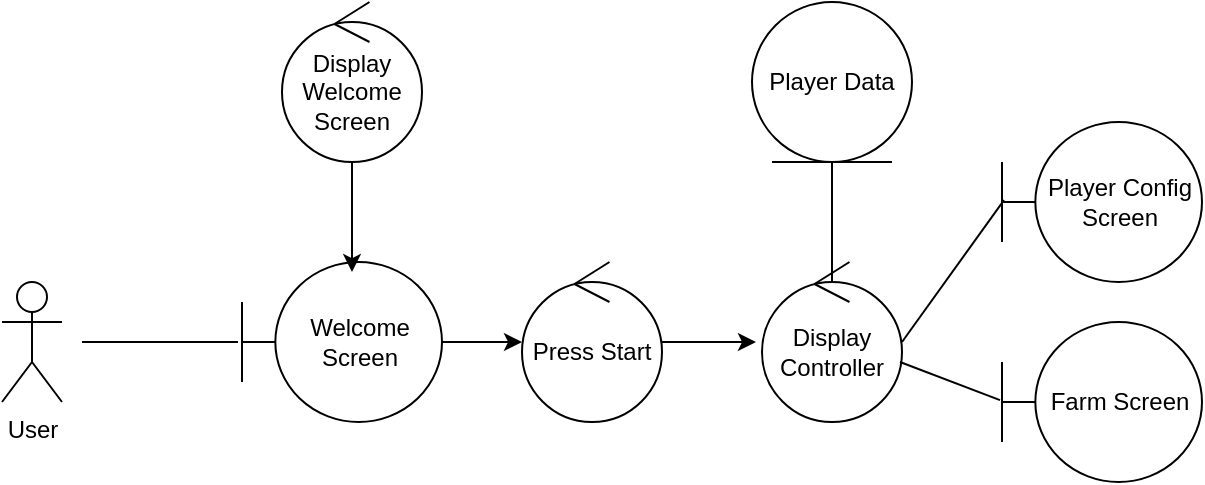 <mxfile version="13.7.9" type="device"><diagram id="LD0-LlNp-73SWZuQEakS" name="Page-1"><mxGraphModel dx="1422" dy="762" grid="1" gridSize="10" guides="1" tooltips="1" connect="1" arrows="1" fold="1" page="1" pageScale="1" pageWidth="850" pageHeight="1100" math="0" shadow="0"><root><mxCell id="0"/><mxCell id="1" parent="0"/><mxCell id="_i8F9SEJg1JnyqMcilov-19" style="edgeStyle=orthogonalEdgeStyle;rounded=0;orthogonalLoop=1;jettySize=auto;html=1;entryX=0;entryY=0.5;entryDx=0;entryDy=0;entryPerimeter=0;" edge="1" parent="1" source="_i8F9SEJg1JnyqMcilov-2" target="_i8F9SEJg1JnyqMcilov-13"><mxGeometry relative="1" as="geometry"/></mxCell><mxCell id="_i8F9SEJg1JnyqMcilov-2" value="Welcome Screen" style="shape=umlBoundary;whiteSpace=wrap;html=1;" vertex="1" parent="1"><mxGeometry x="240" y="220" width="100" height="80" as="geometry"/></mxCell><mxCell id="_i8F9SEJg1JnyqMcilov-4" value="User&lt;br&gt;" style="shape=umlActor;verticalLabelPosition=bottom;verticalAlign=top;html=1;" vertex="1" parent="1"><mxGeometry x="120" y="230" width="30" height="60" as="geometry"/></mxCell><mxCell id="_i8F9SEJg1JnyqMcilov-6" value="" style="endArrow=none;html=1;entryX=-0.02;entryY=0.5;entryDx=0;entryDy=0;entryPerimeter=0;" edge="1" parent="1" target="_i8F9SEJg1JnyqMcilov-2"><mxGeometry width="50" height="50" relative="1" as="geometry"><mxPoint x="160" y="260" as="sourcePoint"/><mxPoint x="200" y="210" as="targetPoint"/></mxGeometry></mxCell><mxCell id="_i8F9SEJg1JnyqMcilov-8" value="Player Config Screen" style="shape=umlBoundary;whiteSpace=wrap;html=1;" vertex="1" parent="1"><mxGeometry x="620" y="150" width="100" height="80" as="geometry"/></mxCell><mxCell id="_i8F9SEJg1JnyqMcilov-9" value="Farm Screen" style="shape=umlBoundary;whiteSpace=wrap;html=1;" vertex="1" parent="1"><mxGeometry x="620" y="250" width="100" height="80" as="geometry"/></mxCell><mxCell id="_i8F9SEJg1JnyqMcilov-10" value="Player Data" style="ellipse;shape=umlEntity;whiteSpace=wrap;html=1;" vertex="1" parent="1"><mxGeometry x="495" y="90" width="80" height="80" as="geometry"/></mxCell><mxCell id="_i8F9SEJg1JnyqMcilov-18" style="edgeStyle=orthogonalEdgeStyle;rounded=0;orthogonalLoop=1;jettySize=auto;html=1;entryX=0.55;entryY=0.063;entryDx=0;entryDy=0;entryPerimeter=0;" edge="1" parent="1" source="_i8F9SEJg1JnyqMcilov-11" target="_i8F9SEJg1JnyqMcilov-2"><mxGeometry relative="1" as="geometry"/></mxCell><mxCell id="_i8F9SEJg1JnyqMcilov-11" value="Display Welcome Screen" style="ellipse;shape=umlControl;whiteSpace=wrap;html=1;" vertex="1" parent="1"><mxGeometry x="260" y="90" width="70" height="80" as="geometry"/></mxCell><mxCell id="_i8F9SEJg1JnyqMcilov-22" style="edgeStyle=orthogonalEdgeStyle;rounded=0;orthogonalLoop=1;jettySize=auto;html=1;entryX=-0.043;entryY=0.5;entryDx=0;entryDy=0;entryPerimeter=0;" edge="1" parent="1" source="_i8F9SEJg1JnyqMcilov-13" target="_i8F9SEJg1JnyqMcilov-17"><mxGeometry relative="1" as="geometry"/></mxCell><mxCell id="_i8F9SEJg1JnyqMcilov-13" value="Press Start" style="ellipse;shape=umlControl;whiteSpace=wrap;html=1;" vertex="1" parent="1"><mxGeometry x="380" y="220" width="70" height="80" as="geometry"/></mxCell><mxCell id="_i8F9SEJg1JnyqMcilov-17" value="Display Controller" style="ellipse;shape=umlControl;whiteSpace=wrap;html=1;" vertex="1" parent="1"><mxGeometry x="500" y="220" width="70" height="80" as="geometry"/></mxCell><mxCell id="_i8F9SEJg1JnyqMcilov-25" value="" style="endArrow=none;html=1;entryX=0.01;entryY=0.488;entryDx=0;entryDy=0;entryPerimeter=0;" edge="1" parent="1" target="_i8F9SEJg1JnyqMcilov-8"><mxGeometry width="50" height="50" relative="1" as="geometry"><mxPoint x="570" y="260" as="sourcePoint"/><mxPoint x="620" y="210" as="targetPoint"/></mxGeometry></mxCell><mxCell id="_i8F9SEJg1JnyqMcilov-26" value="" style="endArrow=none;html=1;entryX=0.5;entryY=1;entryDx=0;entryDy=0;" edge="1" parent="1" target="_i8F9SEJg1JnyqMcilov-10"><mxGeometry width="50" height="50" relative="1" as="geometry"><mxPoint x="535" y="230" as="sourcePoint"/><mxPoint x="581" y="159.04" as="targetPoint"/></mxGeometry></mxCell><mxCell id="_i8F9SEJg1JnyqMcilov-27" value="" style="endArrow=none;html=1;entryX=-0.01;entryY=0.488;entryDx=0;entryDy=0;entryPerimeter=0;" edge="1" parent="1" target="_i8F9SEJg1JnyqMcilov-9"><mxGeometry width="50" height="50" relative="1" as="geometry"><mxPoint x="569" y="270" as="sourcePoint"/><mxPoint x="620" y="210.0" as="targetPoint"/></mxGeometry></mxCell></root></mxGraphModel></diagram></mxfile>